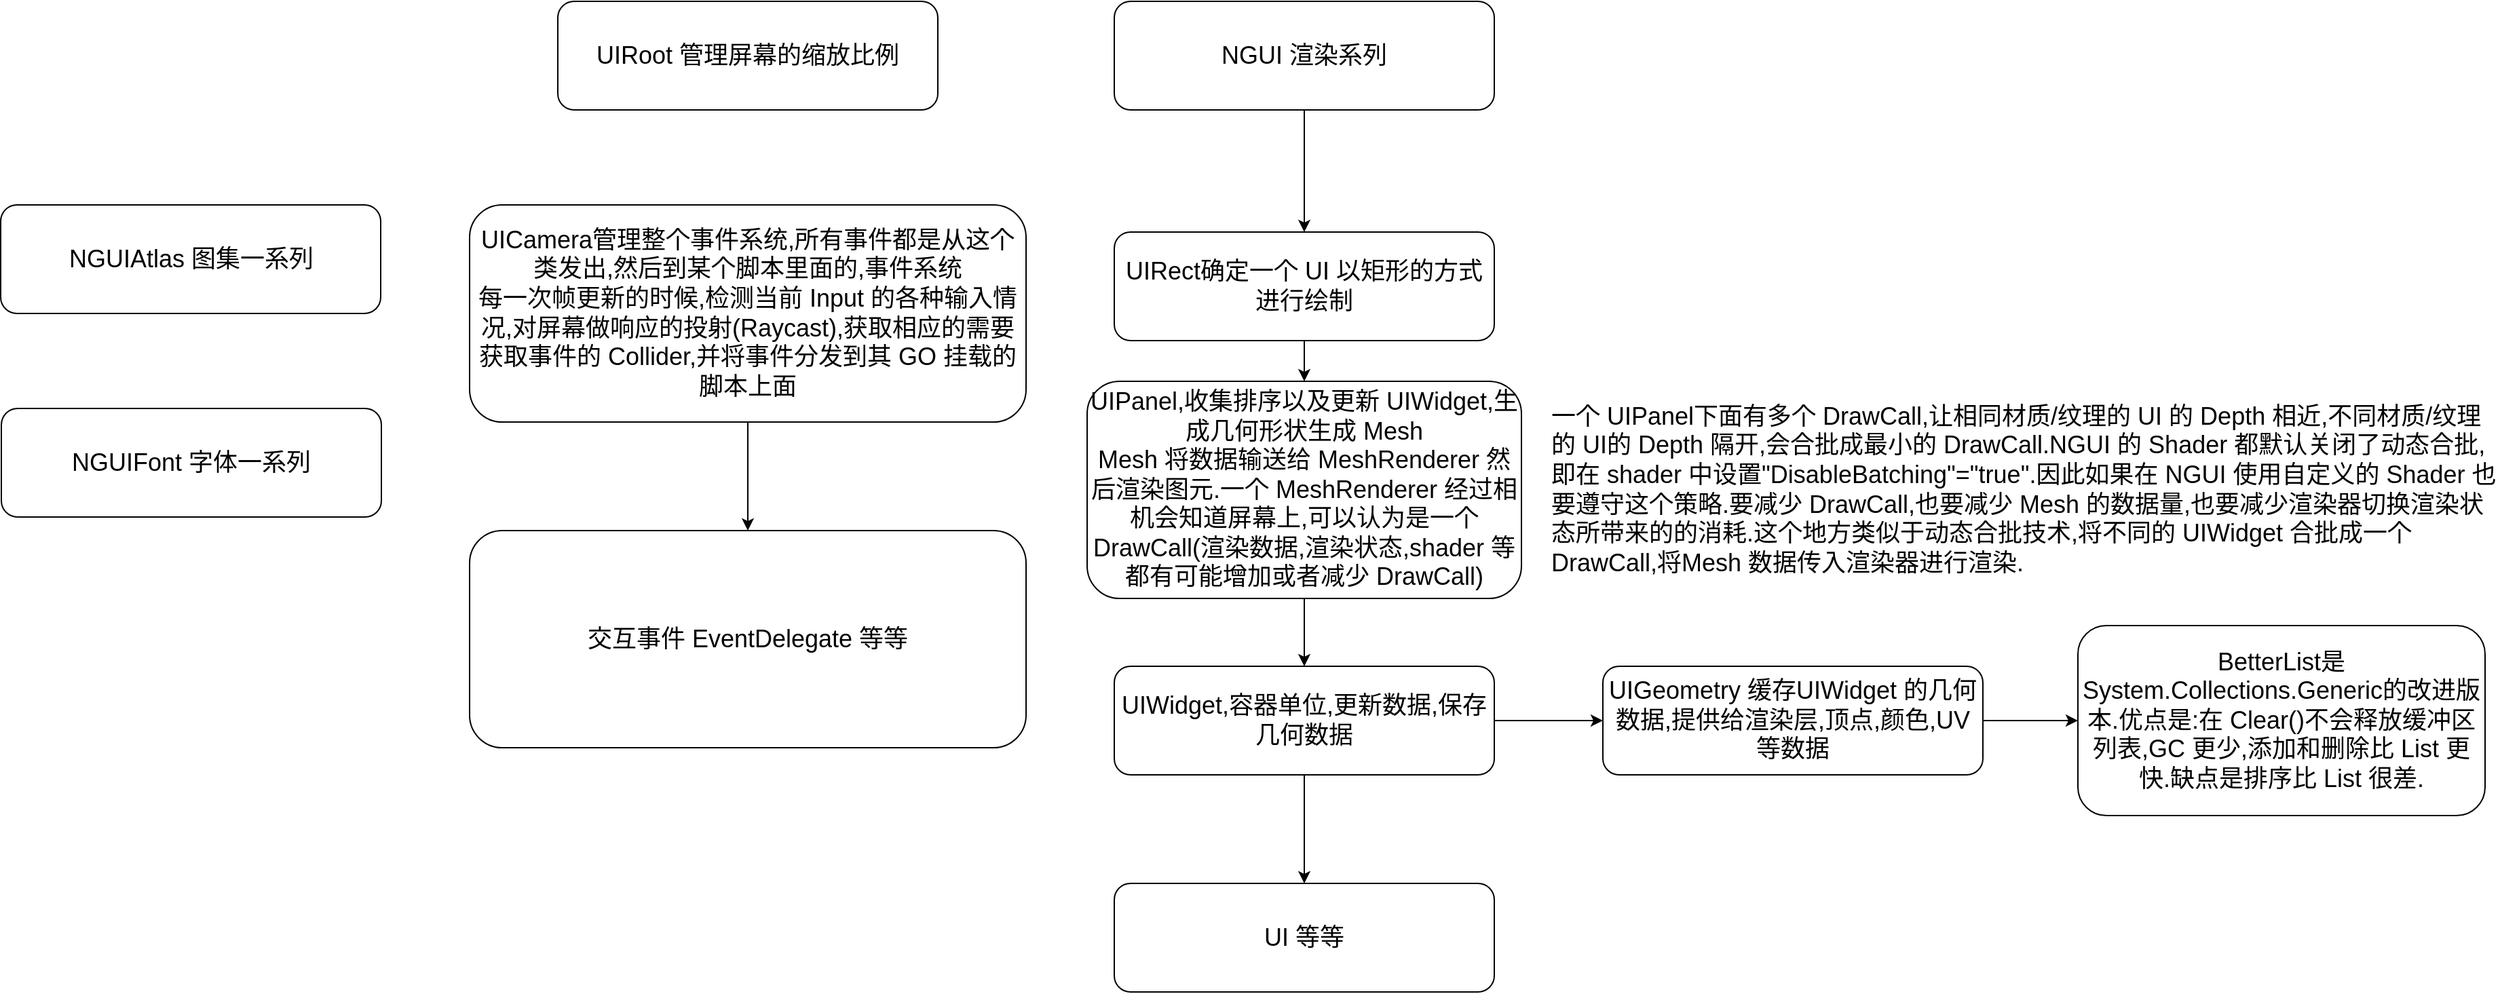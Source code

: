 <mxfile version="13.1.3">
    <diagram id="6hGFLwfOUW9BJ-s0fimq" name="Page-1">
        <mxGraphModel dx="2635" dy="1984" grid="1" gridSize="10" guides="1" tooltips="1" connect="1" arrows="1" fold="1" page="1" pageScale="1" pageWidth="827" pageHeight="1169" math="0" shadow="0">
            <root>
                <mxCell id="0"/>
                <mxCell id="1" parent="0"/>
                <mxCell id="2" value="BetterList是System.Collections.Generic的改进版本.优点是:在 Clear()不会释放缓冲区列表,GC 更少,添加和删除比 List 更快.缺点是排序比 List 很差." style="rounded=1;whiteSpace=wrap;html=1;fontSize=18;" parent="1" vertex="1">
                    <mxGeometry x="150" y="190" width="300" height="140" as="geometry"/>
                </mxCell>
                <mxCell id="24" value="UIRoot 管理屏幕的缩放比例" style="rounded=1;whiteSpace=wrap;html=1;fontSize=18;" parent="1" vertex="1">
                    <mxGeometry x="-970" y="-270" width="280" height="80" as="geometry"/>
                </mxCell>
                <mxCell id="28" value="" style="edgeStyle=orthogonalEdgeStyle;rounded=0;orthogonalLoop=1;jettySize=auto;html=1;" edge="1" parent="1" source="26" target="27">
                    <mxGeometry relative="1" as="geometry"/>
                </mxCell>
                <mxCell id="26" value="UIRect确定一个 UI 以矩形的方式进行绘制" style="rounded=1;whiteSpace=wrap;html=1;fontSize=18;" vertex="1" parent="1">
                    <mxGeometry x="-560" y="-100" width="280" height="80" as="geometry"/>
                </mxCell>
                <mxCell id="33" value="" style="edgeStyle=orthogonalEdgeStyle;rounded=0;orthogonalLoop=1;jettySize=auto;html=1;" edge="1" parent="1" source="27" target="32">
                    <mxGeometry relative="1" as="geometry"/>
                </mxCell>
                <mxCell id="27" value="UIPanel,收集排序以及更新 UIWidget,生成几何形状生成 Mesh&lt;br&gt;Mesh 将数据输送给 MeshRenderer 然后渲染图元.一个 MeshRenderer 经过相机会知道屏幕上,可以认为是一个 DrawCall(渲染数据,渲染状态,shader 等都有可能增加或者减少 DrawCall)" style="rounded=1;whiteSpace=wrap;html=1;fontSize=18;" vertex="1" parent="1">
                    <mxGeometry x="-580" y="10" width="320" height="160" as="geometry"/>
                </mxCell>
                <mxCell id="37" value="" style="edgeStyle=orthogonalEdgeStyle;rounded=0;orthogonalLoop=1;jettySize=auto;html=1;" edge="1" parent="1" source="32" target="36">
                    <mxGeometry relative="1" as="geometry"/>
                </mxCell>
                <mxCell id="47" value="" style="edgeStyle=orthogonalEdgeStyle;rounded=0;orthogonalLoop=1;jettySize=auto;html=1;" edge="1" parent="1" source="32" target="46">
                    <mxGeometry relative="1" as="geometry"/>
                </mxCell>
                <mxCell id="32" value="UIWidget,容器单位,更新数据,保存几何数据" style="rounded=1;whiteSpace=wrap;html=1;fontSize=18;" vertex="1" parent="1">
                    <mxGeometry x="-560" y="220" width="280" height="80" as="geometry"/>
                </mxCell>
                <mxCell id="46" value="UI 等等" style="rounded=1;whiteSpace=wrap;html=1;fontSize=18;" vertex="1" parent="1">
                    <mxGeometry x="-560" y="380" width="280" height="80" as="geometry"/>
                </mxCell>
                <mxCell id="38" value="" style="edgeStyle=orthogonalEdgeStyle;rounded=0;orthogonalLoop=1;jettySize=auto;html=1;" edge="1" parent="1" source="36" target="2">
                    <mxGeometry relative="1" as="geometry"/>
                </mxCell>
                <mxCell id="36" value="UIGeometry 缓存UIWidget 的几何数据,提供给渲染层,顶点,颜色,UV 等数据" style="rounded=1;whiteSpace=wrap;html=1;fontSize=18;" vertex="1" parent="1">
                    <mxGeometry x="-200" y="220" width="280" height="80" as="geometry"/>
                </mxCell>
                <mxCell id="49" value="" style="edgeStyle=orthogonalEdgeStyle;rounded=0;orthogonalLoop=1;jettySize=auto;html=1;" edge="1" parent="1" source="29" target="48">
                    <mxGeometry relative="1" as="geometry"/>
                </mxCell>
                <mxCell id="29" value="UICamera管理整个事件系统,所有事件都是从这个类发出,然后到某个脚本里面的,事件系统&lt;br&gt;每一次帧更新的时候,检测当前 Input 的各种输入情况,对屏幕做响应的投射(Raycast),获取相应的需要获取事件的 Collider,并将事件分发到其 GO 挂载的脚本上面" style="rounded=1;whiteSpace=wrap;html=1;fontSize=18;" vertex="1" parent="1">
                    <mxGeometry x="-1035" y="-120" width="410" height="160" as="geometry"/>
                </mxCell>
                <mxCell id="48" value="交互事件 EventDelegate 等等" style="rounded=1;whiteSpace=wrap;html=1;fontSize=18;" vertex="1" parent="1">
                    <mxGeometry x="-1035" y="120" width="410" height="160" as="geometry"/>
                </mxCell>
                <mxCell id="30" value="NGUIAtlas 图集一系列" style="rounded=1;whiteSpace=wrap;html=1;fontSize=18;" vertex="1" parent="1">
                    <mxGeometry x="-1380.5" y="-120" width="280" height="80" as="geometry"/>
                </mxCell>
                <mxCell id="31" value="NGUIFont 字体一系列" style="rounded=1;whiteSpace=wrap;html=1;fontSize=18;" vertex="1" parent="1">
                    <mxGeometry x="-1380" y="30" width="280" height="80" as="geometry"/>
                </mxCell>
                <mxCell id="35" style="edgeStyle=orthogonalEdgeStyle;rounded=0;orthogonalLoop=1;jettySize=auto;html=1;entryX=0.5;entryY=0;entryDx=0;entryDy=0;" edge="1" parent="1" source="34" target="26">
                    <mxGeometry relative="1" as="geometry"/>
                </mxCell>
                <mxCell id="34" value="NGUI 渲染系列" style="rounded=1;whiteSpace=wrap;html=1;fontSize=18;" vertex="1" parent="1">
                    <mxGeometry x="-560" y="-270" width="280" height="80" as="geometry"/>
                </mxCell>
                <mxCell id="39" value="&lt;div&gt;&lt;span style=&quot;font-size: 18px&quot;&gt;一个 UIPanel下面有多个 DrawCall,让相同材质/纹理的 UI 的 Depth 相近,不同材质/纹理的 UI的 Depth 隔开,会合批成最小的 DrawCall.NGUI 的 Shader 都默认关闭了动态合批,即在 shader 中设置&quot;DisableBatching&quot;=&quot;true&quot;.因此如果在 NGUI 使用自定义的 Shader 也要遵守这个策略.要减少 DrawCall,也要减少 Mesh 的数据量,也要减少渲染器切换渲染状态所带来的的消耗.这个地方类似于动态合批技术,将不同的 UIWidget 合批成一个 DrawCall,将Mesh 数据传入渲染器进行渲染.&lt;/span&gt;&lt;/div&gt;" style="text;html=1;strokeColor=none;fillColor=none;align=left;verticalAlign=middle;whiteSpace=wrap;rounded=0;" vertex="1" parent="1">
                    <mxGeometry x="-240" y="20" width="700" height="140" as="geometry"/>
                </mxCell>
            </root>
        </mxGraphModel>
    </diagram>
</mxfile>